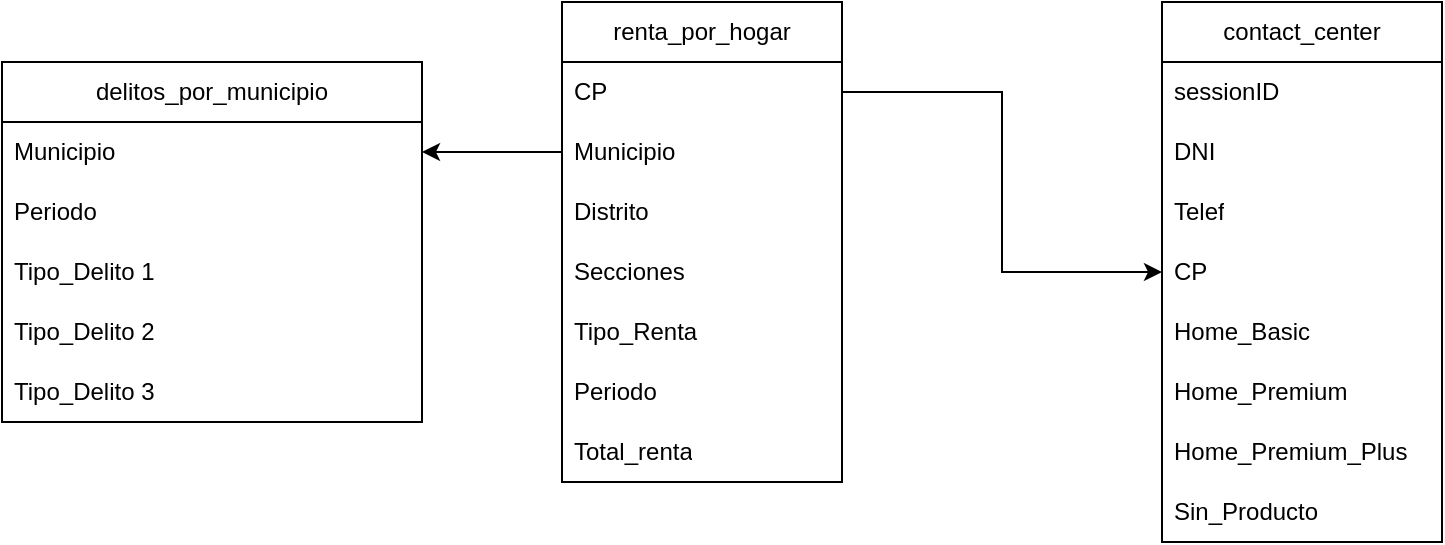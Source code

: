 <mxfile version="24.0.7" type="device">
  <diagram id="C5RBs43oDa-KdzZeNtuy" name="Page-1">
    <mxGraphModel dx="794" dy="508" grid="1" gridSize="10" guides="1" tooltips="1" connect="1" arrows="1" fold="1" page="1" pageScale="1" pageWidth="827" pageHeight="1169" math="0" shadow="0">
      <root>
        <mxCell id="WIyWlLk6GJQsqaUBKTNV-0" />
        <mxCell id="WIyWlLk6GJQsqaUBKTNV-1" parent="WIyWlLk6GJQsqaUBKTNV-0" />
        <mxCell id="NXjjl-mcHKQiaK_roT0R-2" value="renta_por_hogar" style="swimlane;fontStyle=0;childLayout=stackLayout;horizontal=1;startSize=30;horizontalStack=0;resizeParent=1;resizeParentMax=0;resizeLast=0;collapsible=1;marginBottom=0;whiteSpace=wrap;html=1;" parent="WIyWlLk6GJQsqaUBKTNV-1" vertex="1">
          <mxGeometry x="310" y="140" width="140" height="240" as="geometry" />
        </mxCell>
        <mxCell id="NXjjl-mcHKQiaK_roT0R-3" value="CP" style="text;strokeColor=none;fillColor=none;align=left;verticalAlign=middle;spacingLeft=4;spacingRight=4;overflow=hidden;points=[[0,0.5],[1,0.5]];portConstraint=eastwest;rotatable=0;whiteSpace=wrap;html=1;" parent="NXjjl-mcHKQiaK_roT0R-2" vertex="1">
          <mxGeometry y="30" width="140" height="30" as="geometry" />
        </mxCell>
        <mxCell id="NXjjl-mcHKQiaK_roT0R-4" value="Municipio" style="text;strokeColor=none;fillColor=none;align=left;verticalAlign=middle;spacingLeft=4;spacingRight=4;overflow=hidden;points=[[0,0.5],[1,0.5]];portConstraint=eastwest;rotatable=0;whiteSpace=wrap;html=1;" parent="NXjjl-mcHKQiaK_roT0R-2" vertex="1">
          <mxGeometry y="60" width="140" height="30" as="geometry" />
        </mxCell>
        <mxCell id="NXjjl-mcHKQiaK_roT0R-9" value="Distrito" style="text;strokeColor=none;fillColor=none;align=left;verticalAlign=middle;spacingLeft=4;spacingRight=4;overflow=hidden;points=[[0,0.5],[1,0.5]];portConstraint=eastwest;rotatable=0;whiteSpace=wrap;html=1;" parent="NXjjl-mcHKQiaK_roT0R-2" vertex="1">
          <mxGeometry y="90" width="140" height="30" as="geometry" />
        </mxCell>
        <mxCell id="NXjjl-mcHKQiaK_roT0R-10" value="Secciones" style="text;strokeColor=none;fillColor=none;align=left;verticalAlign=middle;spacingLeft=4;spacingRight=4;overflow=hidden;points=[[0,0.5],[1,0.5]];portConstraint=eastwest;rotatable=0;whiteSpace=wrap;html=1;" parent="NXjjl-mcHKQiaK_roT0R-2" vertex="1">
          <mxGeometry y="120" width="140" height="30" as="geometry" />
        </mxCell>
        <mxCell id="NXjjl-mcHKQiaK_roT0R-11" value="Tipo_Renta" style="text;strokeColor=none;fillColor=none;align=left;verticalAlign=middle;spacingLeft=4;spacingRight=4;overflow=hidden;points=[[0,0.5],[1,0.5]];portConstraint=eastwest;rotatable=0;whiteSpace=wrap;html=1;" parent="NXjjl-mcHKQiaK_roT0R-2" vertex="1">
          <mxGeometry y="150" width="140" height="30" as="geometry" />
        </mxCell>
        <mxCell id="NXjjl-mcHKQiaK_roT0R-12" value="Periodo" style="text;strokeColor=none;fillColor=none;align=left;verticalAlign=middle;spacingLeft=4;spacingRight=4;overflow=hidden;points=[[0,0.5],[1,0.5]];portConstraint=eastwest;rotatable=0;whiteSpace=wrap;html=1;" parent="NXjjl-mcHKQiaK_roT0R-2" vertex="1">
          <mxGeometry y="180" width="140" height="30" as="geometry" />
        </mxCell>
        <mxCell id="NXjjl-mcHKQiaK_roT0R-13" value="Total_renta" style="text;strokeColor=none;fillColor=none;align=left;verticalAlign=middle;spacingLeft=4;spacingRight=4;overflow=hidden;points=[[0,0.5],[1,0.5]];portConstraint=eastwest;rotatable=0;whiteSpace=wrap;html=1;" parent="NXjjl-mcHKQiaK_roT0R-2" vertex="1">
          <mxGeometry y="210" width="140" height="30" as="geometry" />
        </mxCell>
        <mxCell id="NXjjl-mcHKQiaK_roT0R-14" value="contact_center" style="swimlane;fontStyle=0;childLayout=stackLayout;horizontal=1;startSize=30;horizontalStack=0;resizeParent=1;resizeParentMax=0;resizeLast=0;collapsible=1;marginBottom=0;whiteSpace=wrap;html=1;" parent="WIyWlLk6GJQsqaUBKTNV-1" vertex="1">
          <mxGeometry x="610" y="140" width="140" height="270" as="geometry" />
        </mxCell>
        <mxCell id="NXjjl-mcHKQiaK_roT0R-15" value="sessionID" style="text;strokeColor=none;fillColor=none;align=left;verticalAlign=middle;spacingLeft=4;spacingRight=4;overflow=hidden;points=[[0,0.5],[1,0.5]];portConstraint=eastwest;rotatable=0;whiteSpace=wrap;html=1;" parent="NXjjl-mcHKQiaK_roT0R-14" vertex="1">
          <mxGeometry y="30" width="140" height="30" as="geometry" />
        </mxCell>
        <mxCell id="NXjjl-mcHKQiaK_roT0R-16" value="DNI" style="text;strokeColor=none;fillColor=none;align=left;verticalAlign=middle;spacingLeft=4;spacingRight=4;overflow=hidden;points=[[0,0.5],[1,0.5]];portConstraint=eastwest;rotatable=0;whiteSpace=wrap;html=1;" parent="NXjjl-mcHKQiaK_roT0R-14" vertex="1">
          <mxGeometry y="60" width="140" height="30" as="geometry" />
        </mxCell>
        <mxCell id="NXjjl-mcHKQiaK_roT0R-17" value="Telef" style="text;strokeColor=none;fillColor=none;align=left;verticalAlign=middle;spacingLeft=4;spacingRight=4;overflow=hidden;points=[[0,0.5],[1,0.5]];portConstraint=eastwest;rotatable=0;whiteSpace=wrap;html=1;" parent="NXjjl-mcHKQiaK_roT0R-14" vertex="1">
          <mxGeometry y="90" width="140" height="30" as="geometry" />
        </mxCell>
        <mxCell id="NXjjl-mcHKQiaK_roT0R-18" value="CP" style="text;strokeColor=none;fillColor=none;align=left;verticalAlign=middle;spacingLeft=4;spacingRight=4;overflow=hidden;points=[[0,0.5],[1,0.5]];portConstraint=eastwest;rotatable=0;whiteSpace=wrap;html=1;" parent="NXjjl-mcHKQiaK_roT0R-14" vertex="1">
          <mxGeometry y="120" width="140" height="30" as="geometry" />
        </mxCell>
        <mxCell id="NXjjl-mcHKQiaK_roT0R-21" value="Home_Basic" style="text;strokeColor=none;fillColor=none;align=left;verticalAlign=middle;spacingLeft=4;spacingRight=4;overflow=hidden;points=[[0,0.5],[1,0.5]];portConstraint=eastwest;rotatable=0;whiteSpace=wrap;html=1;" parent="NXjjl-mcHKQiaK_roT0R-14" vertex="1">
          <mxGeometry y="150" width="140" height="30" as="geometry" />
        </mxCell>
        <mxCell id="NXjjl-mcHKQiaK_roT0R-36" value="Home_Premium" style="text;strokeColor=none;fillColor=none;align=left;verticalAlign=middle;spacingLeft=4;spacingRight=4;overflow=hidden;points=[[0,0.5],[1,0.5]];portConstraint=eastwest;rotatable=0;whiteSpace=wrap;html=1;" parent="NXjjl-mcHKQiaK_roT0R-14" vertex="1">
          <mxGeometry y="180" width="140" height="30" as="geometry" />
        </mxCell>
        <mxCell id="NXjjl-mcHKQiaK_roT0R-37" value="Home_Premium_Plus" style="text;strokeColor=none;fillColor=none;align=left;verticalAlign=middle;spacingLeft=4;spacingRight=4;overflow=hidden;points=[[0,0.5],[1,0.5]];portConstraint=eastwest;rotatable=0;whiteSpace=wrap;html=1;" parent="NXjjl-mcHKQiaK_roT0R-14" vertex="1">
          <mxGeometry y="210" width="140" height="30" as="geometry" />
        </mxCell>
        <mxCell id="NXjjl-mcHKQiaK_roT0R-41" value="Sin_Producto" style="text;strokeColor=none;fillColor=none;align=left;verticalAlign=middle;spacingLeft=4;spacingRight=4;overflow=hidden;points=[[0,0.5],[1,0.5]];portConstraint=eastwest;rotatable=0;whiteSpace=wrap;html=1;" parent="NXjjl-mcHKQiaK_roT0R-14" vertex="1">
          <mxGeometry y="240" width="140" height="30" as="geometry" />
        </mxCell>
        <mxCell id="NXjjl-mcHKQiaK_roT0R-22" value="delitos_por_municipio" style="swimlane;fontStyle=0;childLayout=stackLayout;horizontal=1;startSize=30;horizontalStack=0;resizeParent=1;resizeParentMax=0;resizeLast=0;collapsible=1;marginBottom=0;whiteSpace=wrap;html=1;" parent="WIyWlLk6GJQsqaUBKTNV-1" vertex="1">
          <mxGeometry x="30" y="170" width="210" height="180" as="geometry" />
        </mxCell>
        <mxCell id="NXjjl-mcHKQiaK_roT0R-24" value="Municipio" style="text;strokeColor=none;fillColor=none;align=left;verticalAlign=middle;spacingLeft=4;spacingRight=4;overflow=hidden;points=[[0,0.5],[1,0.5]];portConstraint=eastwest;rotatable=0;whiteSpace=wrap;html=1;" parent="NXjjl-mcHKQiaK_roT0R-22" vertex="1">
          <mxGeometry y="30" width="210" height="30" as="geometry" />
        </mxCell>
        <mxCell id="NXjjl-mcHKQiaK_roT0R-25" value="Periodo" style="text;strokeColor=none;fillColor=none;align=left;verticalAlign=middle;spacingLeft=4;spacingRight=4;overflow=hidden;points=[[0,0.5],[1,0.5]];portConstraint=eastwest;rotatable=0;whiteSpace=wrap;html=1;" parent="NXjjl-mcHKQiaK_roT0R-22" vertex="1">
          <mxGeometry y="60" width="210" height="30" as="geometry" />
        </mxCell>
        <mxCell id="NXjjl-mcHKQiaK_roT0R-26" value="Tipo_Delito 1" style="text;strokeColor=none;fillColor=none;align=left;verticalAlign=middle;spacingLeft=4;spacingRight=4;overflow=hidden;points=[[0,0.5],[1,0.5]];portConstraint=eastwest;rotatable=0;whiteSpace=wrap;html=1;" parent="NXjjl-mcHKQiaK_roT0R-22" vertex="1">
          <mxGeometry y="90" width="210" height="30" as="geometry" />
        </mxCell>
        <mxCell id="NXjjl-mcHKQiaK_roT0R-39" value="Tipo_Delito 2" style="text;strokeColor=none;fillColor=none;align=left;verticalAlign=middle;spacingLeft=4;spacingRight=4;overflow=hidden;points=[[0,0.5],[1,0.5]];portConstraint=eastwest;rotatable=0;whiteSpace=wrap;html=1;" parent="NXjjl-mcHKQiaK_roT0R-22" vertex="1">
          <mxGeometry y="120" width="210" height="30" as="geometry" />
        </mxCell>
        <mxCell id="NXjjl-mcHKQiaK_roT0R-40" value="Tipo_Delito 3" style="text;strokeColor=none;fillColor=none;align=left;verticalAlign=middle;spacingLeft=4;spacingRight=4;overflow=hidden;points=[[0,0.5],[1,0.5]];portConstraint=eastwest;rotatable=0;whiteSpace=wrap;html=1;" parent="NXjjl-mcHKQiaK_roT0R-22" vertex="1">
          <mxGeometry y="150" width="210" height="30" as="geometry" />
        </mxCell>
        <mxCell id="NXjjl-mcHKQiaK_roT0R-34" style="edgeStyle=orthogonalEdgeStyle;rounded=0;orthogonalLoop=1;jettySize=auto;html=1;exitX=1;exitY=0.5;exitDx=0;exitDy=0;entryX=0;entryY=0.5;entryDx=0;entryDy=0;" parent="WIyWlLk6GJQsqaUBKTNV-1" source="NXjjl-mcHKQiaK_roT0R-3" target="NXjjl-mcHKQiaK_roT0R-18" edge="1">
          <mxGeometry relative="1" as="geometry" />
        </mxCell>
        <mxCell id="NXjjl-mcHKQiaK_roT0R-35" style="edgeStyle=orthogonalEdgeStyle;rounded=0;orthogonalLoop=1;jettySize=auto;html=1;exitX=0;exitY=0.5;exitDx=0;exitDy=0;entryX=1;entryY=0.5;entryDx=0;entryDy=0;" parent="WIyWlLk6GJQsqaUBKTNV-1" source="NXjjl-mcHKQiaK_roT0R-4" target="NXjjl-mcHKQiaK_roT0R-24" edge="1">
          <mxGeometry relative="1" as="geometry" />
        </mxCell>
      </root>
    </mxGraphModel>
  </diagram>
</mxfile>
